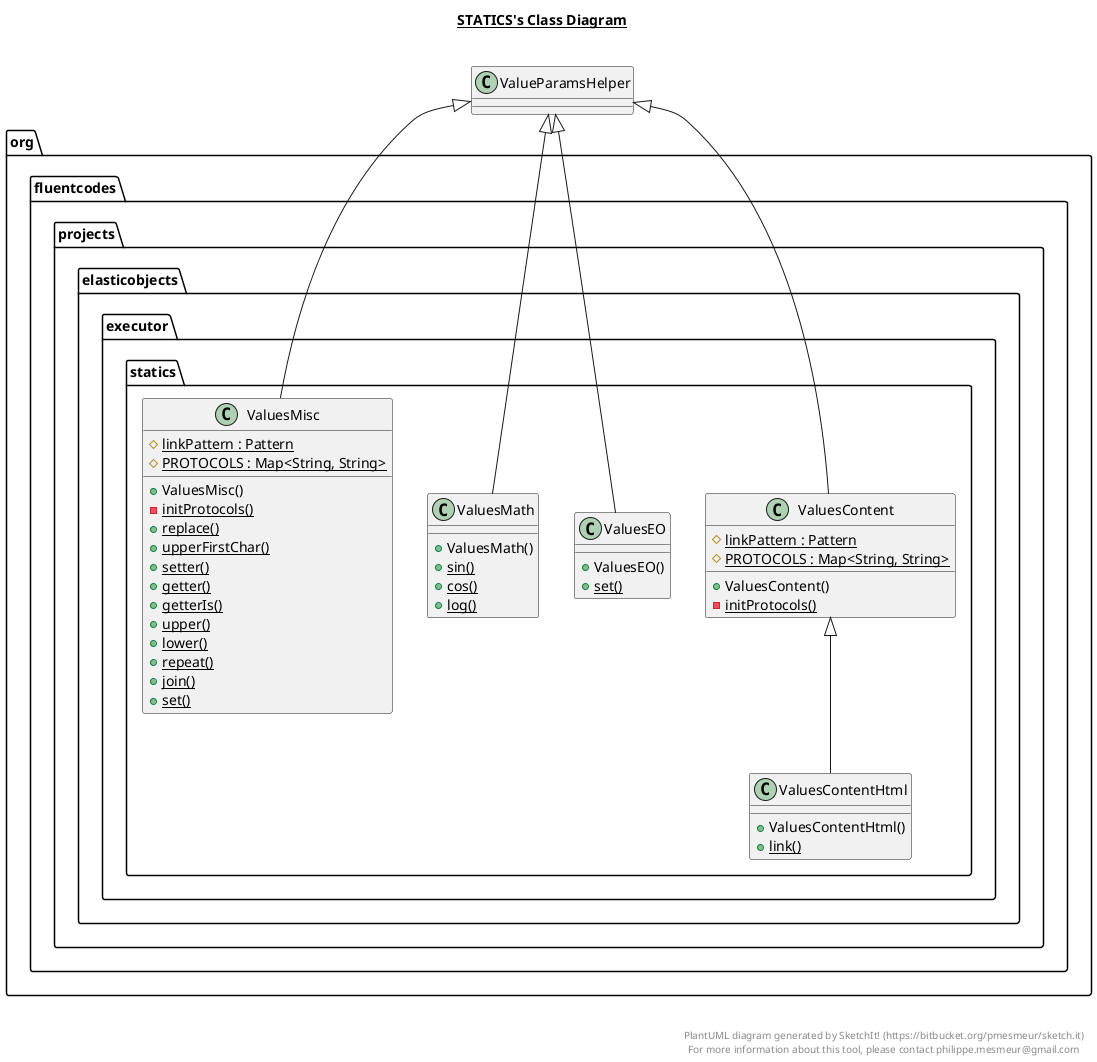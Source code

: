 @startuml

title __STATICS's Class Diagram__\n

  package org.fluentcodes.projects.elasticobjects {
    package org.fluentcodes.projects.elasticobjects.executor {
      package org.fluentcodes.projects.elasticobjects.executor.statics {
        class ValuesContent {
            {static} # linkPattern : Pattern
            {static} # PROTOCOLS : Map<String, String>
            + ValuesContent()
            {static} - initProtocols()
        }
      }
    }
  }
  

  package org.fluentcodes.projects.elasticobjects {
    package org.fluentcodes.projects.elasticobjects.executor {
      package org.fluentcodes.projects.elasticobjects.executor.statics {
        class ValuesContentHtml {
            + ValuesContentHtml()
            {static} + link()
        }
      }
    }
  }
  

  package org.fluentcodes.projects.elasticobjects {
    package org.fluentcodes.projects.elasticobjects.executor {
      package org.fluentcodes.projects.elasticobjects.executor.statics {
        class ValuesEO {
            + ValuesEO()
            {static} + set()
        }
      }
    }
  }
  

  package org.fluentcodes.projects.elasticobjects {
    package org.fluentcodes.projects.elasticobjects.executor {
      package org.fluentcodes.projects.elasticobjects.executor.statics {
        class ValuesMath {
            + ValuesMath()
            {static} + sin()
            {static} + cos()
            {static} + log()
        }
      }
    }
  }
  

  package org.fluentcodes.projects.elasticobjects {
    package org.fluentcodes.projects.elasticobjects.executor {
      package org.fluentcodes.projects.elasticobjects.executor.statics {
        class ValuesMisc {
            {static} # linkPattern : Pattern
            {static} # PROTOCOLS : Map<String, String>
            + ValuesMisc()
            {static} - initProtocols()
            {static} + replace()
            {static} + upperFirstChar()
            {static} + setter()
            {static} + getter()
            {static} + getterIs()
            {static} + upper()
            {static} + lower()
            {static} + repeat()
            {static} + join()
            {static} + set()
        }
      }
    }
  }
  

  ValuesContent -up-|> ValueParamsHelper
  ValuesContentHtml -up-|> ValuesContent
  ValuesEO -up-|> ValueParamsHelper
  ValuesMath -up-|> ValueParamsHelper
  ValuesMisc -up-|> ValueParamsHelper


right footer


PlantUML diagram generated by SketchIt! (https://bitbucket.org/pmesmeur/sketch.it)
For more information about this tool, please contact philippe.mesmeur@gmail.com
endfooter

@enduml
